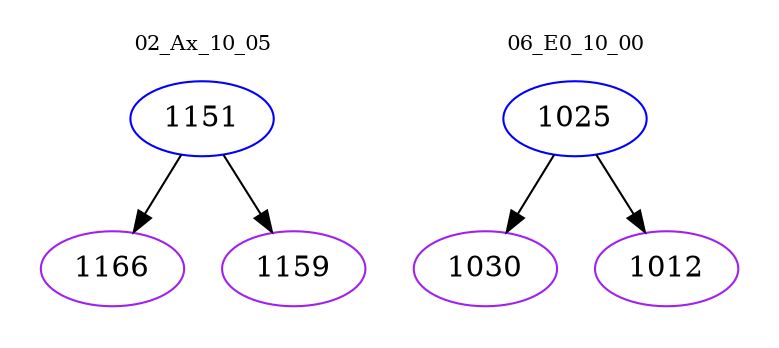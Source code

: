 digraph{
subgraph cluster_0 {
color = white
label = "02_Ax_10_05";
fontsize=10;
T0_1151 [label="1151", color="blue"]
T0_1151 -> T0_1166 [color="black"]
T0_1166 [label="1166", color="purple"]
T0_1151 -> T0_1159 [color="black"]
T0_1159 [label="1159", color="purple"]
}
subgraph cluster_1 {
color = white
label = "06_E0_10_00";
fontsize=10;
T1_1025 [label="1025", color="blue"]
T1_1025 -> T1_1030 [color="black"]
T1_1030 [label="1030", color="purple"]
T1_1025 -> T1_1012 [color="black"]
T1_1012 [label="1012", color="purple"]
}
}
